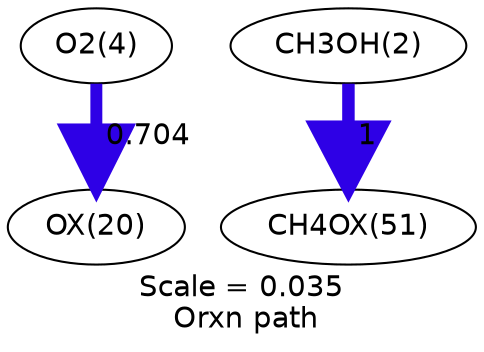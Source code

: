 digraph reaction_paths {
center=1;
s4 -> s21[fontname="Helvetica", penwidth=5.73, arrowsize=2.87, color="0.7, 1.2, 0.9"
, label=" 0.704"];
s2 -> s32[fontname="Helvetica", penwidth=6, arrowsize=3, color="0.7, 1.5, 0.9"
, label=" 1"];
s2 [ fontname="Helvetica", label="CH3OH(2)"];
s4 [ fontname="Helvetica", label="O2(4)"];
s21 [ fontname="Helvetica", label="OX(20)"];
s32 [ fontname="Helvetica", label="CH4OX(51)"];
 label = "Scale = 0.035\l Orxn path";
 fontname = "Helvetica";
}
